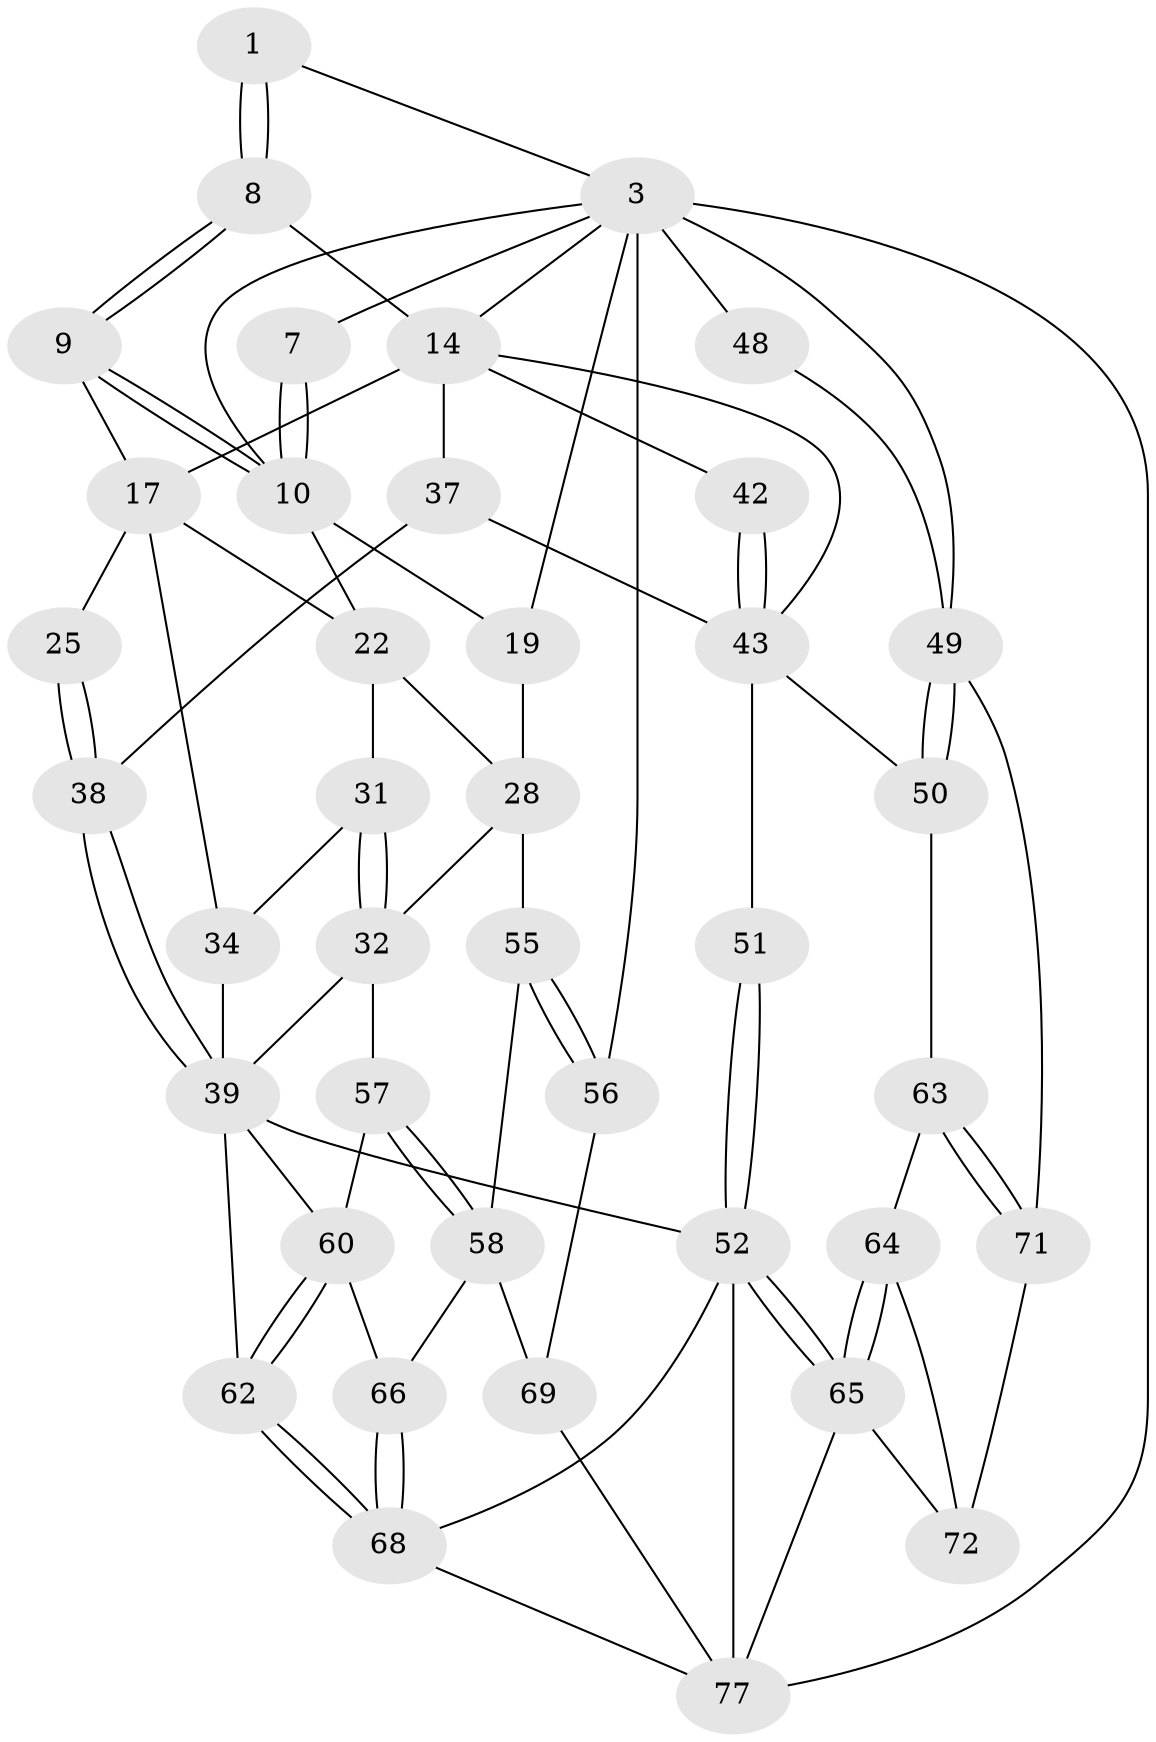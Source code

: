 // original degree distribution, {3: 0.025, 4: 0.2625, 6: 0.2375, 5: 0.475}
// Generated by graph-tools (version 1.1) at 2025/21/03/04/25 18:21:08]
// undirected, 40 vertices, 90 edges
graph export_dot {
graph [start="1"]
  node [color=gray90,style=filled];
  1 [pos="+0.4440178409245721+0",super="+2"];
  3 [pos="+0.9286494663704408+0",super="+13+4"];
  7 [pos="+0.4062076368509588+0"];
  8 [pos="+0.4868353646044759+0.02968448552156694",super="+12"];
  9 [pos="+0.436116998869057+0.1568529471229276"];
  10 [pos="+0.36516667206511666+0.09512625938881278",super="+11"];
  14 [pos="+0.9062888270432589+0.30438008666277444",super="+41+15"];
  17 [pos="+0.5047037741473465+0.2038340659728869",super="+24+18"];
  19 [pos="+0+0.18672482385009065"];
  22 [pos="+0.27153666818947414+0.2850008705789062",super="+30+23"];
  25 [pos="+0.5040695087123374+0.42282691869512834"];
  28 [pos="+0.1278171973301213+0.3260972127411014",super="+29"];
  31 [pos="+0.189986094462166+0.4616664917572672",super="+35"];
  32 [pos="+0.18621251650203768+0.4635093157474468",super="+33"];
  34 [pos="+0.3459665352540955+0.45633473042951134"];
  37 [pos="+0.5678747550177697+0.4599007733360757"];
  38 [pos="+0.5312575285167898+0.4492664413341587"];
  39 [pos="+0.40246669706409505+0.5947184600799567",super="+54+40"];
  42 [pos="+0.6466933361268894+0.460960858572036"];
  43 [pos="+0.7075624389853967+0.560833824089442",super="+44"];
  48 [pos="+1+0.3818632210575739"];
  49 [pos="+1+0.48205026372001275",super="+70"];
  50 [pos="+0.7839031857974972+0.618216480085999"];
  51 [pos="+0.5191191325135155+0.7299060273854694"];
  52 [pos="+0.5135444923396851+0.7374312682987214",super="+53"];
  55 [pos="+0+0.5263380890708103"];
  56 [pos="+0+1"];
  57 [pos="+0.027999380451177284+0.5269297222932043"];
  58 [pos="+0+0.5409165872317474",super="+59+67"];
  60 [pos="+0.21893300154434053+0.634748437601115",super="+61"];
  62 [pos="+0.32186043903356726+0.7064429588721803"];
  63 [pos="+0.7717070769857229+0.7165935447828873"];
  64 [pos="+0.758495923644759+0.7287064319585199"];
  65 [pos="+0.585750526612195+0.8458393212008977",super="+79"];
  66 [pos="+0.17802294984918143+0.7966455846423587"];
  68 [pos="+0.2100858030633296+0.8025529878503107",super="+75"];
  69 [pos="+0.09095924215253255+0.870308545801626",super="+76"];
  71 [pos="+0.9680888491099283+0.8286970759210156"];
  72 [pos="+0.8362990512748109+0.8964375126449559"];
  77 [pos="+0.3243047009890173+1",super="+78"];
  1 -- 8 [weight=2];
  1 -- 8;
  1 -- 3;
  3 -- 48 [weight=2];
  3 -- 14;
  3 -- 7;
  3 -- 10;
  3 -- 77;
  3 -- 49;
  3 -- 19;
  3 -- 56 [weight=2];
  7 -- 10;
  7 -- 10;
  8 -- 9;
  8 -- 9;
  8 -- 14;
  9 -- 10;
  9 -- 10;
  9 -- 17;
  10 -- 19;
  10 -- 22;
  14 -- 42 [weight=2];
  14 -- 43;
  14 -- 17 [weight=2];
  14 -- 37;
  17 -- 25 [weight=2];
  17 -- 34;
  17 -- 22;
  19 -- 28;
  22 -- 31 [weight=2];
  22 -- 28;
  25 -- 38;
  25 -- 38;
  28 -- 32;
  28 -- 55;
  31 -- 32;
  31 -- 32;
  31 -- 34;
  32 -- 57;
  32 -- 39;
  34 -- 39;
  37 -- 38;
  37 -- 43;
  38 -- 39;
  38 -- 39;
  39 -- 62;
  39 -- 52;
  39 -- 60;
  42 -- 43;
  42 -- 43;
  43 -- 51 [weight=2];
  43 -- 50;
  48 -- 49;
  49 -- 50;
  49 -- 50;
  49 -- 71;
  50 -- 63;
  51 -- 52;
  51 -- 52;
  52 -- 65;
  52 -- 65;
  52 -- 77;
  52 -- 68;
  55 -- 56;
  55 -- 56;
  55 -- 58;
  56 -- 69;
  57 -- 58;
  57 -- 58;
  57 -- 60;
  58 -- 69 [weight=2];
  58 -- 66;
  60 -- 62;
  60 -- 62;
  60 -- 66;
  62 -- 68;
  62 -- 68;
  63 -- 64;
  63 -- 71;
  63 -- 71;
  64 -- 65;
  64 -- 65;
  64 -- 72;
  65 -- 72;
  65 -- 77;
  66 -- 68;
  66 -- 68;
  68 -- 77;
  69 -- 77;
  71 -- 72;
}
